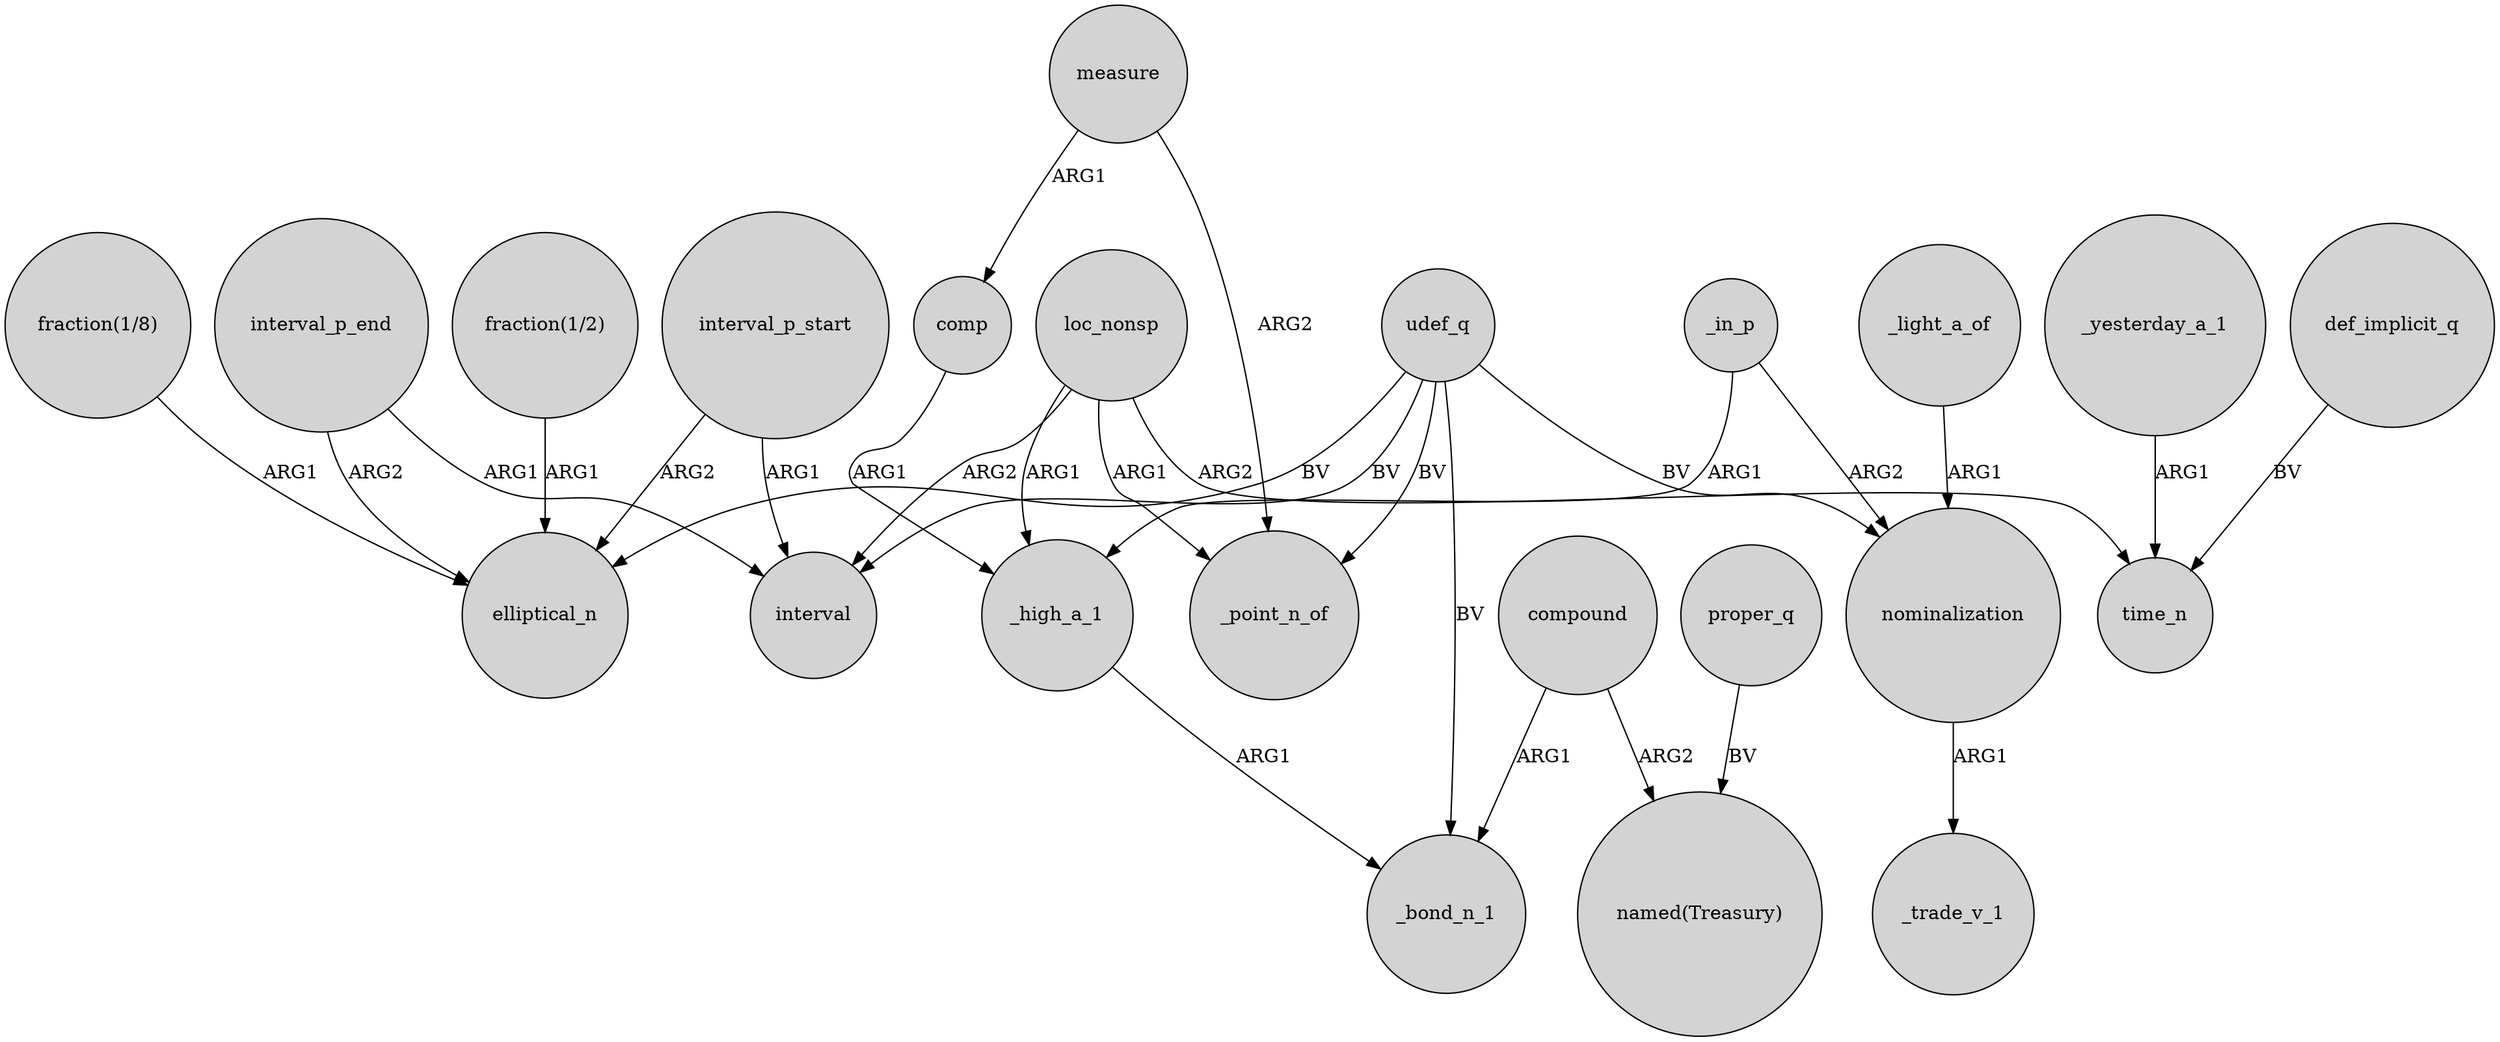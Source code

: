 digraph {
	node [shape=circle style=filled]
	loc_nonsp -> interval [label=ARG2]
	interval_p_end -> elliptical_n [label=ARG2]
	"fraction(1/8)" -> elliptical_n [label=ARG1]
	udef_q -> _bond_n_1 [label=BV]
	_high_a_1 -> _bond_n_1 [label=ARG1]
	udef_q -> nominalization [label=BV]
	interval_p_start -> elliptical_n [label=ARG2]
	compound -> _bond_n_1 [label=ARG1]
	udef_q -> interval [label=BV]
	"fraction(1/2)" -> elliptical_n [label=ARG1]
	_yesterday_a_1 -> time_n [label=ARG1]
	_in_p -> _high_a_1 [label=ARG1]
	interval_p_start -> interval [label=ARG1]
	proper_q -> "named(Treasury)" [label=BV]
	comp -> _high_a_1 [label=ARG1]
	measure -> _point_n_of [label=ARG2]
	interval_p_end -> interval [label=ARG1]
	loc_nonsp -> _point_n_of [label=ARG1]
	measure -> comp [label=ARG1]
	loc_nonsp -> _high_a_1 [label=ARG1]
	compound -> "named(Treasury)" [label=ARG2]
	loc_nonsp -> time_n [label=ARG2]
	udef_q -> elliptical_n [label=BV]
	udef_q -> _point_n_of [label=BV]
	_light_a_of -> nominalization [label=ARG1]
	_in_p -> nominalization [label=ARG2]
	def_implicit_q -> time_n [label=BV]
	nominalization -> _trade_v_1 [label=ARG1]
}
